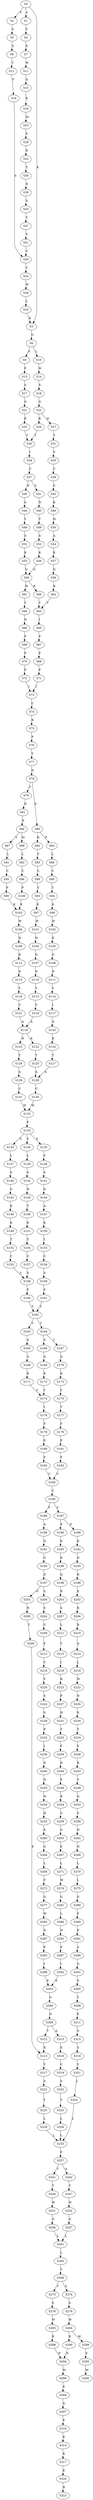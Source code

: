 strict digraph  {
	S0 -> S1 [ label = C ];
	S0 -> S2 [ label = F ];
	S0 -> S3 [ label = K ];
	S1 -> S4 [ label = Y ];
	S2 -> S5 [ label = S ];
	S3 -> S6 [ label = G ];
	S4 -> S7 [ label = K ];
	S5 -> S8 [ label = S ];
	S6 -> S9 [ label = F ];
	S6 -> S10 [ label = L ];
	S7 -> S11 [ label = W ];
	S8 -> S12 [ label = T ];
	S9 -> S13 [ label = F ];
	S10 -> S14 [ label = W ];
	S11 -> S15 [ label = Q ];
	S12 -> S16 [ label = V ];
	S13 -> S17 [ label = S ];
	S14 -> S18 [ label = S ];
	S15 -> S19 [ label = K ];
	S16 -> S20 [ label = S ];
	S17 -> S21 [ label = G ];
	S18 -> S22 [ label = G ];
	S19 -> S23 [ label = M ];
	S20 -> S24 [ label = C ];
	S21 -> S25 [ label = E ];
	S22 -> S26 [ label = E ];
	S22 -> S27 [ label = D ];
	S23 -> S28 [ label = E ];
	S24 -> S29 [ label = W ];
	S25 -> S30 [ label = T ];
	S26 -> S30 [ label = T ];
	S27 -> S31 [ label = T ];
	S28 -> S32 [ label = D ];
	S29 -> S33 [ label = L ];
	S30 -> S34 [ label = I ];
	S31 -> S35 [ label = V ];
	S32 -> S36 [ label = Y ];
	S33 -> S3 [ label = K ];
	S34 -> S37 [ label = C ];
	S35 -> S38 [ label = C ];
	S36 -> S39 [ label = N ];
	S37 -> S40 [ label = N ];
	S37 -> S41 [ label = S ];
	S38 -> S42 [ label = S ];
	S39 -> S43 [ label = S ];
	S40 -> S44 [ label = S ];
	S41 -> S45 [ label = N ];
	S42 -> S46 [ label = K ];
	S43 -> S47 [ label = T ];
	S44 -> S48 [ label = Y ];
	S45 -> S49 [ label = Y ];
	S46 -> S50 [ label = H ];
	S47 -> S51 [ label = V ];
	S48 -> S52 [ label = S ];
	S49 -> S53 [ label = S ];
	S50 -> S54 [ label = A ];
	S51 -> S20 [ label = S ];
	S52 -> S55 [ label = K ];
	S53 -> S56 [ label = K ];
	S54 -> S57 [ label = K ];
	S55 -> S58 [ label = G ];
	S56 -> S58 [ label = G ];
	S57 -> S59 [ label = G ];
	S58 -> S60 [ label = R ];
	S58 -> S61 [ label = H ];
	S59 -> S62 [ label = R ];
	S60 -> S63 [ label = Y ];
	S61 -> S64 [ label = Y ];
	S62 -> S63 [ label = Y ];
	S63 -> S65 [ label = I ];
	S64 -> S66 [ label = N ];
	S65 -> S67 [ label = F ];
	S66 -> S68 [ label = F ];
	S67 -> S69 [ label = P ];
	S68 -> S70 [ label = P ];
	S69 -> S71 [ label = F ];
	S70 -> S72 [ label = F ];
	S71 -> S73 [ label = I ];
	S72 -> S73 [ label = I ];
	S73 -> S74 [ label = C ];
	S74 -> S75 [ label = R ];
	S75 -> S76 [ label = P ];
	S76 -> S77 [ label = Y ];
	S77 -> S78 [ label = D ];
	S78 -> S79 [ label = T ];
	S78 -> S80 [ label = E ];
	S79 -> S81 [ label = D ];
	S80 -> S82 [ label = K ];
	S80 -> S83 [ label = P ];
	S81 -> S84 [ label = E ];
	S82 -> S85 [ label = T ];
	S83 -> S86 [ label = L ];
	S84 -> S87 [ label = V ];
	S84 -> S88 [ label = M ];
	S85 -> S89 [ label = C ];
	S86 -> S90 [ label = C ];
	S87 -> S91 [ label = L ];
	S88 -> S92 [ label = L ];
	S89 -> S93 [ label = Y ];
	S90 -> S94 [ label = T ];
	S91 -> S95 [ label = C ];
	S92 -> S96 [ label = C ];
	S93 -> S97 [ label = K ];
	S94 -> S98 [ label = K ];
	S95 -> S99 [ label = P ];
	S96 -> S100 [ label = P ];
	S97 -> S101 [ label = W ];
	S98 -> S102 [ label = W ];
	S99 -> S103 [ label = K ];
	S100 -> S103 [ label = K ];
	S101 -> S104 [ label = N ];
	S102 -> S105 [ label = K ];
	S103 -> S106 [ label = W ];
	S104 -> S107 [ label = G ];
	S105 -> S108 [ label = G ];
	S106 -> S109 [ label = H ];
	S107 -> S110 [ label = D ];
	S108 -> S111 [ label = D ];
	S109 -> S112 [ label = R ];
	S110 -> S113 [ label = Y ];
	S111 -> S114 [ label = Y ];
	S112 -> S115 [ label = D ];
	S113 -> S116 [ label = V ];
	S114 -> S117 [ label = I ];
	S115 -> S118 [ label = Y ];
	S116 -> S119 [ label = A ];
	S117 -> S120 [ label = A ];
	S118 -> S121 [ label = V ];
	S119 -> S122 [ label = K ];
	S119 -> S123 [ label = R ];
	S120 -> S124 [ label = K ];
	S121 -> S119 [ label = A ];
	S122 -> S125 [ label = T ];
	S123 -> S126 [ label = T ];
	S124 -> S127 [ label = T ];
	S125 -> S128 [ label = A ];
	S126 -> S129 [ label = A ];
	S127 -> S128 [ label = A ];
	S128 -> S130 [ label = C ];
	S129 -> S131 [ label = C ];
	S130 -> S132 [ label = W ];
	S131 -> S132 [ label = W ];
	S132 -> S133 [ label = P ];
	S133 -> S134 [ label = S ];
	S133 -> S135 [ label = F ];
	S133 -> S136 [ label = Y ];
	S134 -> S137 [ label = L ];
	S135 -> S138 [ label = F ];
	S136 -> S139 [ label = L ];
	S137 -> S140 [ label = S ];
	S138 -> S141 [ label = S ];
	S139 -> S142 [ label = S ];
	S140 -> S143 [ label = G ];
	S141 -> S144 [ label = N ];
	S142 -> S145 [ label = N ];
	S143 -> S146 [ label = K ];
	S144 -> S147 [ label = A ];
	S145 -> S148 [ label = T ];
	S146 -> S149 [ label = K ];
	S147 -> S150 [ label = K ];
	S148 -> S151 [ label = K ];
	S149 -> S152 [ label = T ];
	S150 -> S153 [ label = I ];
	S151 -> S154 [ label = T ];
	S152 -> S155 [ label = C ];
	S153 -> S156 [ label = C ];
	S154 -> S157 [ label = C ];
	S155 -> S158 [ label = S ];
	S156 -> S159 [ label = S ];
	S157 -> S158 [ label = S ];
	S158 -> S160 [ label = F ];
	S159 -> S161 [ label = F ];
	S160 -> S162 [ label = Y ];
	S161 -> S162 [ label = Y ];
	S162 -> S163 [ label = V ];
	S162 -> S164 [ label = T ];
	S163 -> S165 [ label = S ];
	S164 -> S166 [ label = S ];
	S164 -> S167 [ label = T ];
	S165 -> S168 [ label = G ];
	S166 -> S169 [ label = G ];
	S167 -> S170 [ label = G ];
	S168 -> S171 [ label = K ];
	S169 -> S172 [ label = K ];
	S170 -> S173 [ label = K ];
	S171 -> S174 [ label = Y ];
	S172 -> S174 [ label = Y ];
	S173 -> S175 [ label = Y ];
	S174 -> S176 [ label = I ];
	S175 -> S177 [ label = T ];
	S176 -> S178 [ label = F ];
	S177 -> S179 [ label = F ];
	S178 -> S180 [ label = P ];
	S179 -> S181 [ label = P ];
	S180 -> S182 [ label = F ];
	S181 -> S183 [ label = F ];
	S182 -> S184 [ label = V ];
	S183 -> S184 [ label = V ];
	S184 -> S185 [ label = C ];
	S185 -> S186 [ label = P ];
	S185 -> S187 [ label = S ];
	S186 -> S188 [ label = A ];
	S187 -> S189 [ label = D ];
	S187 -> S190 [ label = E ];
	S188 -> S191 [ label = Q ];
	S189 -> S192 [ label = K ];
	S190 -> S193 [ label = K ];
	S191 -> S194 [ label = G ];
	S192 -> S195 [ label = D ];
	S193 -> S196 [ label = K ];
	S194 -> S197 [ label = D ];
	S195 -> S198 [ label = R ];
	S196 -> S199 [ label = Q ];
	S197 -> S200 [ label = S ];
	S197 -> S201 [ label = G ];
	S198 -> S202 [ label = E ];
	S199 -> S203 [ label = R ];
	S200 -> S204 [ label = S ];
	S201 -> S205 [ label = N ];
	S202 -> S206 [ label = R ];
	S203 -> S207 [ label = S ];
	S204 -> S208 [ label = C ];
	S205 -> S209 [ label = T ];
	S206 -> S210 [ label = R ];
	S207 -> S211 [ label = L ];
	S208 -> S212 [ label = F ];
	S209 -> S213 [ label = E ];
	S210 -> S214 [ label = A ];
	S211 -> S215 [ label = T ];
	S212 -> S216 [ label = V ];
	S213 -> S217 [ label = Y ];
	S214 -> S218 [ label = L ];
	S215 -> S219 [ label = I ];
	S216 -> S220 [ label = F ];
	S217 -> S221 [ label = S ];
	S218 -> S222 [ label = W ];
	S219 -> S223 [ label = R ];
	S220 -> S224 [ label = S ];
	S221 -> S225 [ label = Y ];
	S222 -> S226 [ label = N ];
	S223 -> S227 [ label = P ];
	S224 -> S228 [ label = S ];
	S225 -> S229 [ label = L ];
	S226 -> S230 [ label = K ];
	S227 -> S231 [ label = H ];
	S228 -> S232 [ label = P ];
	S229 -> S233 [ label = L ];
	S230 -> S234 [ label = T ];
	S231 -> S235 [ label = T ];
	S232 -> S236 [ label = I ];
	S233 -> S237 [ label = F ];
	S234 -> S238 [ label = S ];
	S235 -> S239 [ label = F ];
	S236 -> S240 [ label = D ];
	S237 -> S241 [ label = T ];
	S237 -> S242 [ label = A ];
	S238 -> S243 [ label = R ];
	S239 -> S244 [ label = D ];
	S240 -> S245 [ label = Q ];
	S241 -> S246 [ label = T ];
	S242 -> S247 [ label = T ];
	S243 -> S248 [ label = V ];
	S244 -> S249 [ label = E ];
	S245 -> S250 [ label = N ];
	S246 -> S251 [ label = W ];
	S247 -> S252 [ label = W ];
	S248 -> S253 [ label = Q ];
	S249 -> S254 [ label = R ];
	S250 -> S255 [ label = H ];
	S251 -> S256 [ label = G ];
	S252 -> S257 [ label = G ];
	S253 -> S258 [ label = S ];
	S254 -> S259 [ label = G ];
	S255 -> S260 [ label = K ];
	S256 -> S261 [ label = L ];
	S257 -> S261 [ label = L ];
	S258 -> S262 [ label = N ];
	S259 -> S263 [ label = G ];
	S260 -> S264 [ label = G ];
	S261 -> S265 [ label = L ];
	S262 -> S266 [ label = N ];
	S263 -> S267 [ label = E ];
	S264 -> S268 [ label = L ];
	S265 -> S269 [ label = Y ];
	S266 -> S270 [ label = L ];
	S267 -> S271 [ label = L ];
	S268 -> S272 [ label = P ];
	S269 -> S273 [ label = T ];
	S269 -> S274 [ label = S ];
	S270 -> S275 [ label = L ];
	S271 -> S276 [ label = W ];
	S272 -> S277 [ label = G ];
	S273 -> S278 [ label = S ];
	S274 -> S279 [ label = S ];
	S275 -> S280 [ label = G ];
	S276 -> S281 [ label = G ];
	S277 -> S282 [ label = W ];
	S278 -> S283 [ label = W ];
	S279 -> S284 [ label = W ];
	S280 -> S285 [ label = P ];
	S281 -> S286 [ label = L ];
	S282 -> S287 [ label = N ];
	S283 -> S288 [ label = R ];
	S284 -> S289 [ label = W ];
	S284 -> S290 [ label = R ];
	S285 -> S291 [ label = P ];
	S286 -> S292 [ label = N ];
	S287 -> S293 [ label = P ];
	S288 -> S294 [ label = N ];
	S289 -> S295 [ label = S ];
	S290 -> S294 [ label = N ];
	S291 -> S296 [ label = A ];
	S292 -> S297 [ label = P ];
	S293 -> S298 [ label = I ];
	S294 -> S299 [ label = M ];
	S295 -> S300 [ label = M ];
	S296 -> S301 [ label = G ];
	S297 -> S302 [ label = I ];
	S298 -> S303 [ label = E ];
	S299 -> S304 [ label = E ];
	S301 -> S305 [ label = S ];
	S302 -> S303 [ label = E ];
	S303 -> S306 [ label = G ];
	S304 -> S307 [ label = G ];
	S305 -> S308 [ label = T ];
	S306 -> S309 [ label = N ];
	S307 -> S310 [ label = P ];
	S308 -> S311 [ label = E ];
	S309 -> S312 [ label = T ];
	S309 -> S313 [ label = A ];
	S310 -> S314 [ label = K ];
	S311 -> S315 [ label = S ];
	S312 -> S213 [ label = E ];
	S313 -> S316 [ label = E ];
	S314 -> S317 [ label = K ];
	S315 -> S318 [ label = S ];
	S316 -> S319 [ label = C ];
	S317 -> S320 [ label = E ];
	S318 -> S321 [ label = Y ];
	S319 -> S322 [ label = S ];
	S320 -> S323 [ label = R ];
	S321 -> S324 [ label = L ];
	S322 -> S325 [ label = Y ];
	S324 -> S233 [ label = L ];
	S325 -> S326 [ label = L ];
	S326 -> S233 [ label = L ];
}
